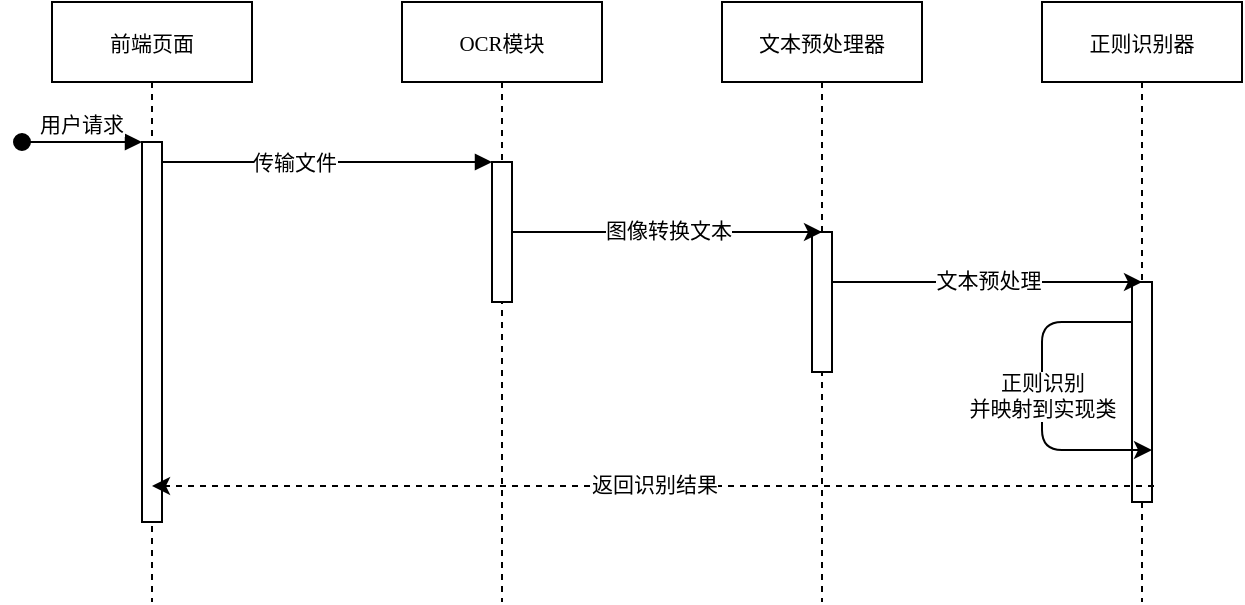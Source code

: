 <mxfile version="15.2.7" type="device"><diagram id="kgpKYQtTHZ0yAKxKKP6v" name="Page-1"><mxGraphModel dx="1086" dy="966" grid="1" gridSize="10" guides="1" tooltips="1" connect="1" arrows="1" fold="1" page="1" pageScale="1" pageWidth="850" pageHeight="1100" math="0" shadow="0"><root><mxCell id="0"/><mxCell id="1" parent="0"/><mxCell id="3nuBFxr9cyL0pnOWT2aG-1" value="前端页面" style="shape=umlLifeline;perimeter=lifelinePerimeter;container=1;collapsible=0;recursiveResize=0;rounded=0;shadow=0;strokeWidth=1;fontFamily=宋体;fontSize=10.5;" parent="1" vertex="1"><mxGeometry x="105" y="80" width="100" height="300" as="geometry"/></mxCell><mxCell id="3nuBFxr9cyL0pnOWT2aG-2" value="" style="points=[];perimeter=orthogonalPerimeter;rounded=0;shadow=0;strokeWidth=1;fontFamily=宋体;fontSize=10.5;" parent="3nuBFxr9cyL0pnOWT2aG-1" vertex="1"><mxGeometry x="45" y="70" width="10" height="190" as="geometry"/></mxCell><mxCell id="3nuBFxr9cyL0pnOWT2aG-3" value="用户请求" style="verticalAlign=bottom;startArrow=oval;endArrow=block;startSize=8;shadow=0;strokeWidth=1;fontFamily=宋体;fontSize=10.5;" parent="3nuBFxr9cyL0pnOWT2aG-1" target="3nuBFxr9cyL0pnOWT2aG-2" edge="1"><mxGeometry relative="1" as="geometry"><mxPoint x="-15" y="70" as="sourcePoint"/></mxGeometry></mxCell><mxCell id="3nuBFxr9cyL0pnOWT2aG-5" value="OCR模块" style="shape=umlLifeline;perimeter=lifelinePerimeter;container=1;collapsible=0;recursiveResize=0;rounded=0;shadow=0;strokeWidth=1;fontFamily=宋体;fontSize=10.5;" parent="1" vertex="1"><mxGeometry x="280" y="80" width="100" height="300" as="geometry"/></mxCell><mxCell id="3nuBFxr9cyL0pnOWT2aG-6" value="" style="points=[];perimeter=orthogonalPerimeter;rounded=0;shadow=0;strokeWidth=1;fontFamily=宋体;fontSize=10.5;" parent="3nuBFxr9cyL0pnOWT2aG-5" vertex="1"><mxGeometry x="45" y="80" width="10" height="70" as="geometry"/></mxCell><mxCell id="3nuBFxr9cyL0pnOWT2aG-8" value="" style="verticalAlign=bottom;endArrow=block;entryX=0;entryY=0;shadow=0;strokeWidth=1;fontFamily=宋体;fontSize=10.5;" parent="1" source="3nuBFxr9cyL0pnOWT2aG-2" target="3nuBFxr9cyL0pnOWT2aG-6" edge="1"><mxGeometry relative="1" as="geometry"><mxPoint x="275" y="160" as="sourcePoint"/></mxGeometry></mxCell><mxCell id="7SPjKdvOpZ8nC7tpSOxC-1" value="Text" style="edgeLabel;html=1;align=center;verticalAlign=middle;resizable=0;points=[];fontFamily=宋体;fontSize=10.5;" vertex="1" connectable="0" parent="3nuBFxr9cyL0pnOWT2aG-8"><mxGeometry x="-0.212" y="1" relative="1" as="geometry"><mxPoint as="offset"/></mxGeometry></mxCell><mxCell id="7SPjKdvOpZ8nC7tpSOxC-2" value="传输文件" style="edgeLabel;html=1;align=center;verticalAlign=middle;resizable=0;points=[];fontFamily=宋体;fontSize=10.5;" vertex="1" connectable="0" parent="3nuBFxr9cyL0pnOWT2aG-8"><mxGeometry x="-0.2" y="-1" relative="1" as="geometry"><mxPoint as="offset"/></mxGeometry></mxCell><mxCell id="7SPjKdvOpZ8nC7tpSOxC-3" value="文本预处理器" style="shape=umlLifeline;perimeter=lifelinePerimeter;container=1;collapsible=0;recursiveResize=0;rounded=0;shadow=0;strokeWidth=1;fontFamily=宋体;fontSize=10.5;" vertex="1" parent="1"><mxGeometry x="440" y="80" width="100" height="300" as="geometry"/></mxCell><mxCell id="7SPjKdvOpZ8nC7tpSOxC-4" value="" style="points=[];perimeter=orthogonalPerimeter;rounded=0;shadow=0;strokeWidth=1;fontFamily=宋体;fontSize=10.5;" vertex="1" parent="7SPjKdvOpZ8nC7tpSOxC-3"><mxGeometry x="45" y="115" width="10" height="70" as="geometry"/></mxCell><mxCell id="7SPjKdvOpZ8nC7tpSOxC-7" value="图像转换文本" style="endArrow=classic;html=1;fontFamily=宋体;fontSize=10.5;" edge="1" parent="7SPjKdvOpZ8nC7tpSOxC-3"><mxGeometry width="50" height="50" relative="1" as="geometry"><mxPoint x="-105" y="115" as="sourcePoint"/><mxPoint x="50" y="115" as="targetPoint"/></mxGeometry></mxCell><mxCell id="7SPjKdvOpZ8nC7tpSOxC-5" value="正则识别器" style="shape=umlLifeline;perimeter=lifelinePerimeter;container=1;collapsible=0;recursiveResize=0;rounded=0;shadow=0;strokeWidth=1;fontFamily=宋体;fontSize=10.5;" vertex="1" parent="1"><mxGeometry x="600" y="80" width="100" height="300" as="geometry"/></mxCell><mxCell id="7SPjKdvOpZ8nC7tpSOxC-6" value="" style="points=[];perimeter=orthogonalPerimeter;rounded=0;shadow=0;strokeWidth=1;fontFamily=宋体;fontSize=10.5;" vertex="1" parent="7SPjKdvOpZ8nC7tpSOxC-5"><mxGeometry x="45" y="140" width="10" height="110" as="geometry"/></mxCell><mxCell id="7SPjKdvOpZ8nC7tpSOxC-8" value="文本预处理" style="endArrow=classic;html=1;fontFamily=宋体;fontSize=10.5;" edge="1" parent="7SPjKdvOpZ8nC7tpSOxC-5"><mxGeometry width="50" height="50" relative="1" as="geometry"><mxPoint x="-105" y="140" as="sourcePoint"/><mxPoint x="50" y="140" as="targetPoint"/></mxGeometry></mxCell><mxCell id="7SPjKdvOpZ8nC7tpSOxC-9" value="正则识别&lt;br style=&quot;font-size: 10.5px;&quot;&gt;并映射到实现类" style="endArrow=classic;html=1;fontFamily=宋体;fontSize=10.5;entryX=1;entryY=0.764;entryDx=0;entryDy=0;entryPerimeter=0;" edge="1" parent="7SPjKdvOpZ8nC7tpSOxC-5" source="7SPjKdvOpZ8nC7tpSOxC-6" target="7SPjKdvOpZ8nC7tpSOxC-6"><mxGeometry width="50" height="50" relative="1" as="geometry"><mxPoint x="-200" y="440" as="sourcePoint"/><mxPoint x="50" y="200" as="targetPoint"/><Array as="points"><mxPoint y="160"/><mxPoint y="224"/></Array></mxGeometry></mxCell><mxCell id="7SPjKdvOpZ8nC7tpSOxC-10" value="返回识别结果" style="endArrow=classic;html=1;exitX=1.1;exitY=0.927;exitDx=0;exitDy=0;exitPerimeter=0;dashed=1;fontFamily=宋体;fontSize=10.5;" edge="1" parent="1" source="7SPjKdvOpZ8nC7tpSOxC-6" target="3nuBFxr9cyL0pnOWT2aG-1"><mxGeometry width="50" height="50" relative="1" as="geometry"><mxPoint x="400" y="510" as="sourcePoint"/><mxPoint x="450" y="460" as="targetPoint"/></mxGeometry></mxCell></root></mxGraphModel></diagram></mxfile>